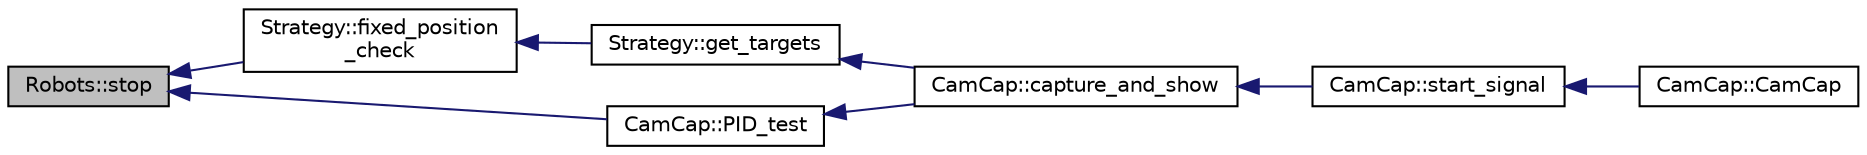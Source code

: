 digraph "Robots::stop"
{
 // INTERACTIVE_SVG=YES
  edge [fontname="Helvetica",fontsize="10",labelfontname="Helvetica",labelfontsize="10"];
  node [fontname="Helvetica",fontsize="10",shape=record];
  rankdir="LR";
  Node673 [label="Robots::stop",height=0.2,width=0.4,color="black", fillcolor="grey75", style="filled", fontcolor="black"];
  Node673 -> Node674 [dir="back",color="midnightblue",fontsize="10",style="solid",fontname="Helvetica"];
  Node674 [label="Strategy::fixed_position\l_check",height=0.2,width=0.4,color="black", fillcolor="white", style="filled",URL="$class_strategy.html#aabfdf0c3cd206c94e8b37f86bb387a61"];
  Node674 -> Node675 [dir="back",color="midnightblue",fontsize="10",style="solid",fontname="Helvetica"];
  Node675 [label="Strategy::get_targets",height=0.2,width=0.4,color="black", fillcolor="white", style="filled",URL="$class_strategy.html#ab1c455b23e8b7f3377132a3e243f8f76"];
  Node675 -> Node676 [dir="back",color="midnightblue",fontsize="10",style="solid",fontname="Helvetica"];
  Node676 [label="CamCap::capture_and_show",height=0.2,width=0.4,color="black", fillcolor="white", style="filled",URL="$class_cam_cap.html#a87f384c5fec40a0ccfd7833347fec0df",tooltip="Captures camera frames and shows it in the interface. "];
  Node676 -> Node677 [dir="back",color="midnightblue",fontsize="10",style="solid",fontname="Helvetica"];
  Node677 [label="CamCap::start_signal",height=0.2,width=0.4,color="black", fillcolor="white", style="filled",URL="$class_cam_cap.html#ae676e6624dd821ad494a80e68a41e249",tooltip="Interface adjustments after &#39;start&#39; button is clicked. "];
  Node677 -> Node678 [dir="back",color="midnightblue",fontsize="10",style="solid",fontname="Helvetica"];
  Node678 [label="CamCap::CamCap",height=0.2,width=0.4,color="black", fillcolor="white", style="filled",URL="$class_cam_cap.html#afe0db98a5f72bc9b261dcb78e2840da6",tooltip="Constructor of a CamCap object. "];
  Node673 -> Node679 [dir="back",color="midnightblue",fontsize="10",style="solid",fontname="Helvetica"];
  Node679 [label="CamCap::PID_test",height=0.2,width=0.4,color="black", fillcolor="white", style="filled",URL="$class_cam_cap.html#a93f8ee79ed618c215139e40eb0485c9f",tooltip="Executes the &#39;PID Test on click&#39; at the control panel. "];
  Node679 -> Node676 [dir="back",color="midnightblue",fontsize="10",style="solid",fontname="Helvetica"];
}

